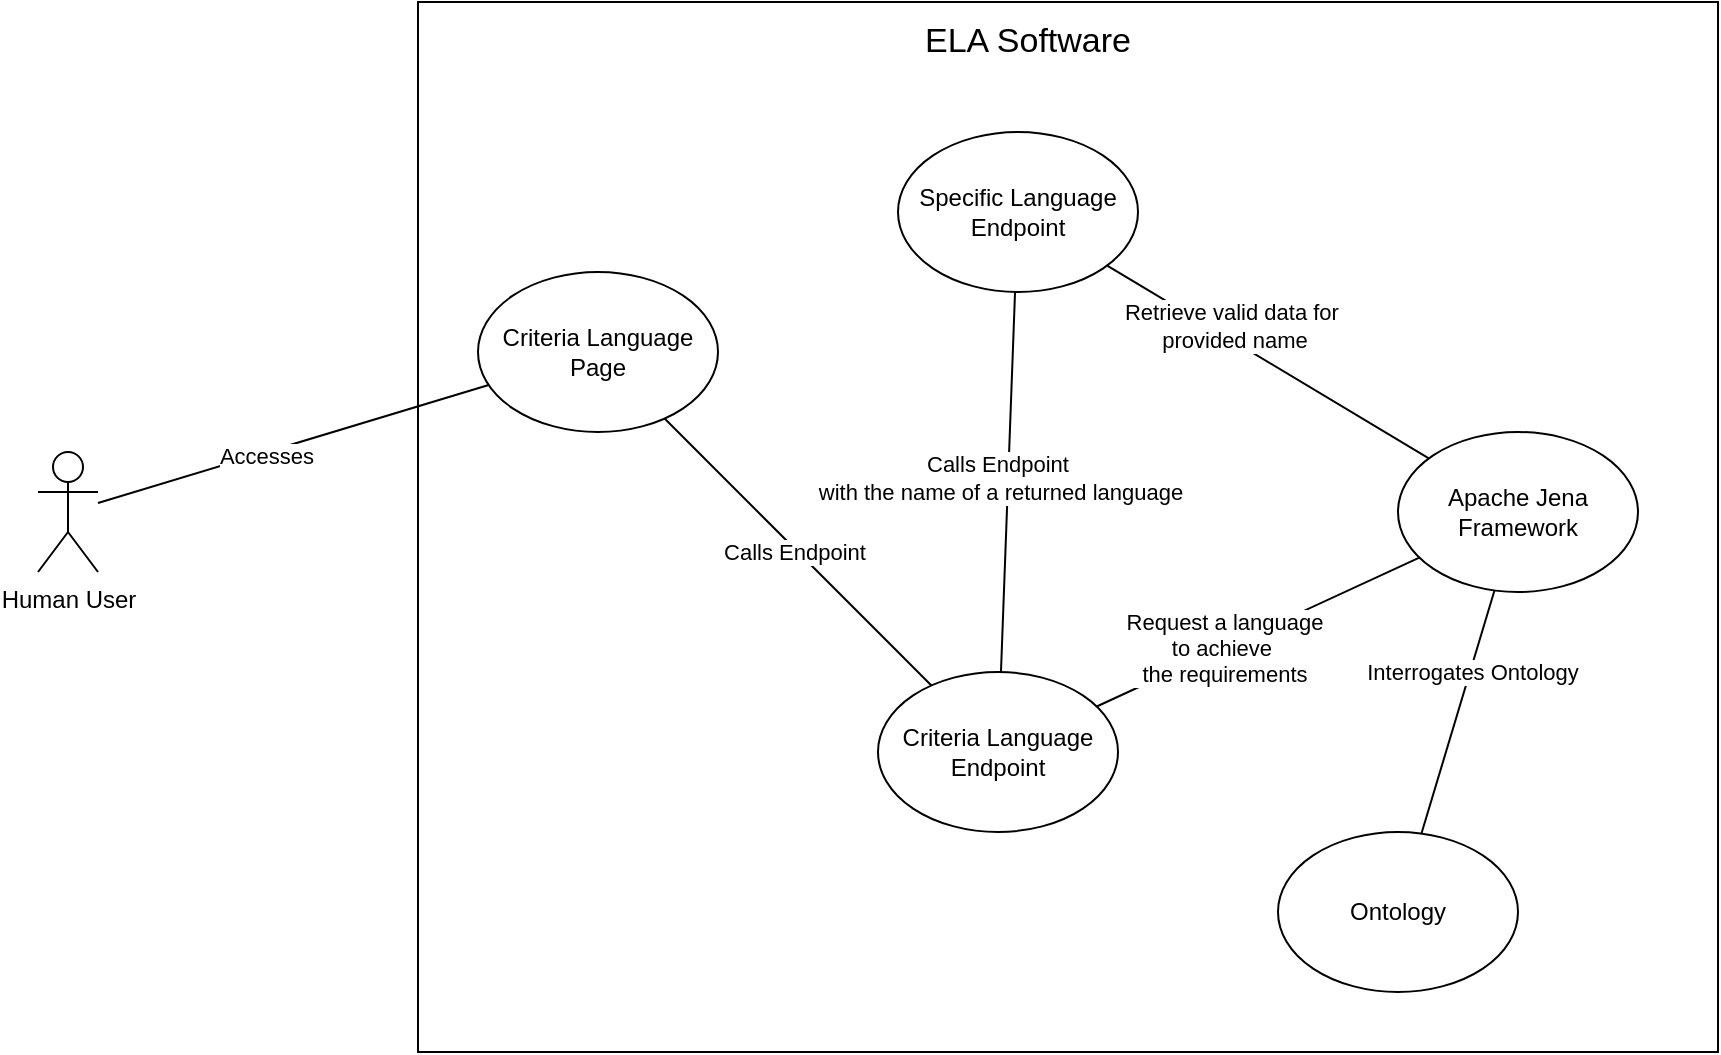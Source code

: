 <mxfile version="23.1.1" type="device">
  <diagram name="Page-1" id="zCSlbskoo3t1F2cEUr_5">
    <mxGraphModel dx="1259" dy="662" grid="1" gridSize="10" guides="1" tooltips="1" connect="1" arrows="1" fold="1" page="1" pageScale="1" pageWidth="850" pageHeight="1100" math="0" shadow="0">
      <root>
        <mxCell id="0" />
        <mxCell id="1" parent="0" />
        <mxCell id="owaRIu_LQMwWunl-9coE-1" value="Human User" style="shape=umlActor;verticalLabelPosition=bottom;verticalAlign=top;html=1;outlineConnect=0;" parent="1" vertex="1">
          <mxGeometry x="170" y="280" width="30" height="60" as="geometry" />
        </mxCell>
        <mxCell id="owaRIu_LQMwWunl-9coE-2" value="" style="rounded=0;whiteSpace=wrap;html=1;" parent="1" vertex="1">
          <mxGeometry x="360" y="55" width="650" height="525" as="geometry" />
        </mxCell>
        <mxCell id="owaRIu_LQMwWunl-9coE-4" value="Criteria Language Page" style="ellipse;whiteSpace=wrap;html=1;" parent="1" vertex="1">
          <mxGeometry x="390" y="190" width="120" height="80" as="geometry" />
        </mxCell>
        <mxCell id="owaRIu_LQMwWunl-9coE-7" value="" style="endArrow=none;html=1;rounded=0;" parent="1" source="owaRIu_LQMwWunl-9coE-1" target="owaRIu_LQMwWunl-9coE-4" edge="1">
          <mxGeometry width="50" height="50" relative="1" as="geometry">
            <mxPoint x="120" y="264" as="sourcePoint" />
            <mxPoint x="398" y="160" as="targetPoint" />
          </mxGeometry>
        </mxCell>
        <mxCell id="owaRIu_LQMwWunl-9coE-8" value="Accesses" style="edgeLabel;html=1;align=center;verticalAlign=middle;resizable=0;points=[];" parent="owaRIu_LQMwWunl-9coE-7" vertex="1" connectable="0">
          <mxGeometry x="-0.148" relative="1" as="geometry">
            <mxPoint y="1" as="offset" />
          </mxGeometry>
        </mxCell>
        <mxCell id="owaRIu_LQMwWunl-9coE-9" value="Specific Language Endpoint" style="ellipse;whiteSpace=wrap;html=1;" parent="1" vertex="1">
          <mxGeometry x="600" y="120" width="120" height="80" as="geometry" />
        </mxCell>
        <mxCell id="owaRIu_LQMwWunl-9coE-10" value="Criteria Language Endpoint" style="ellipse;whiteSpace=wrap;html=1;" parent="1" vertex="1">
          <mxGeometry x="590" y="390" width="120" height="80" as="geometry" />
        </mxCell>
        <mxCell id="owaRIu_LQMwWunl-9coE-11" value="Apache Jena Framework" style="ellipse;whiteSpace=wrap;html=1;" parent="1" vertex="1">
          <mxGeometry x="850" y="270" width="120" height="80" as="geometry" />
        </mxCell>
        <mxCell id="owaRIu_LQMwWunl-9coE-13" value="" style="endArrow=none;html=1;rounded=0;" parent="1" source="owaRIu_LQMwWunl-9coE-10" target="owaRIu_LQMwWunl-9coE-11" edge="1">
          <mxGeometry width="50" height="50" relative="1" as="geometry">
            <mxPoint x="130" y="490" as="sourcePoint" />
            <mxPoint x="180" y="440" as="targetPoint" />
          </mxGeometry>
        </mxCell>
        <mxCell id="owaRIu_LQMwWunl-9coE-27" value="Request a language&lt;br&gt;to achieve&amp;nbsp;&lt;br&gt;the requirements" style="edgeLabel;html=1;align=center;verticalAlign=middle;resizable=0;points=[];" parent="owaRIu_LQMwWunl-9coE-13" vertex="1" connectable="0">
          <mxGeometry x="-0.216" relative="1" as="geometry">
            <mxPoint as="offset" />
          </mxGeometry>
        </mxCell>
        <mxCell id="owaRIu_LQMwWunl-9coE-15" value="" style="endArrow=none;html=1;rounded=0;" parent="1" source="owaRIu_LQMwWunl-9coE-10" target="owaRIu_LQMwWunl-9coE-4" edge="1">
          <mxGeometry width="50" height="50" relative="1" as="geometry">
            <mxPoint x="150" y="510" as="sourcePoint" />
            <mxPoint x="200" y="460" as="targetPoint" />
          </mxGeometry>
        </mxCell>
        <mxCell id="owaRIu_LQMwWunl-9coE-18" value="Calls Endpoint" style="edgeLabel;html=1;align=center;verticalAlign=middle;resizable=0;points=[];" parent="owaRIu_LQMwWunl-9coE-15" vertex="1" connectable="0">
          <mxGeometry x="0.015" y="1" relative="1" as="geometry">
            <mxPoint as="offset" />
          </mxGeometry>
        </mxCell>
        <mxCell id="owaRIu_LQMwWunl-9coE-19" value="" style="endArrow=none;html=1;rounded=0;" parent="1" source="owaRIu_LQMwWunl-9coE-24" target="owaRIu_LQMwWunl-9coE-11" edge="1">
          <mxGeometry width="50" height="50" relative="1" as="geometry">
            <mxPoint x="150" y="510" as="sourcePoint" />
            <mxPoint x="200" y="460" as="targetPoint" />
          </mxGeometry>
        </mxCell>
        <mxCell id="owaRIu_LQMwWunl-9coE-26" value="Interrogates Ontology" style="edgeLabel;html=1;align=center;verticalAlign=middle;resizable=0;points=[];" parent="owaRIu_LQMwWunl-9coE-19" vertex="1" connectable="0">
          <mxGeometry x="0.338" y="-1" relative="1" as="geometry">
            <mxPoint as="offset" />
          </mxGeometry>
        </mxCell>
        <mxCell id="owaRIu_LQMwWunl-9coE-20" value="" style="endArrow=none;html=1;rounded=0;" parent="1" source="owaRIu_LQMwWunl-9coE-10" target="owaRIu_LQMwWunl-9coE-9" edge="1">
          <mxGeometry width="50" height="50" relative="1" as="geometry">
            <mxPoint x="160" y="520" as="sourcePoint" />
            <mxPoint x="210" y="470" as="targetPoint" />
          </mxGeometry>
        </mxCell>
        <mxCell id="owaRIu_LQMwWunl-9coE-23" value="Calls Endpoint&amp;nbsp;&lt;br&gt;with the name of a returned language" style="edgeLabel;html=1;align=center;verticalAlign=middle;resizable=0;points=[];" parent="owaRIu_LQMwWunl-9coE-20" vertex="1" connectable="0">
          <mxGeometry x="0.02" y="4" relative="1" as="geometry">
            <mxPoint as="offset" />
          </mxGeometry>
        </mxCell>
        <mxCell id="owaRIu_LQMwWunl-9coE-21" value="" style="endArrow=none;html=1;rounded=0;" parent="1" source="owaRIu_LQMwWunl-9coE-11" target="owaRIu_LQMwWunl-9coE-9" edge="1">
          <mxGeometry width="50" height="50" relative="1" as="geometry">
            <mxPoint x="170" y="530" as="sourcePoint" />
            <mxPoint x="220" y="480" as="targetPoint" />
          </mxGeometry>
        </mxCell>
        <mxCell id="owaRIu_LQMwWunl-9coE-22" value="Retrieve valid data for&amp;nbsp;&lt;br&gt;provided name" style="edgeLabel;html=1;align=center;verticalAlign=middle;resizable=0;points=[];" parent="owaRIu_LQMwWunl-9coE-21" vertex="1" connectable="0">
          <mxGeometry x="0.373" y="-1" relative="1" as="geometry">
            <mxPoint x="12" as="offset" />
          </mxGeometry>
        </mxCell>
        <mxCell id="owaRIu_LQMwWunl-9coE-24" value="Ontology" style="ellipse;whiteSpace=wrap;html=1;" parent="1" vertex="1">
          <mxGeometry x="790" y="470" width="120" height="80" as="geometry" />
        </mxCell>
        <mxCell id="owaRIu_LQMwWunl-9coE-25" value="&lt;font style=&quot;font-size: 17px;&quot;&gt;ELA Software&lt;/font&gt;" style="text;html=1;strokeColor=none;fillColor=none;align=center;verticalAlign=middle;whiteSpace=wrap;rounded=0;" parent="1" vertex="1">
          <mxGeometry x="610" y="60" width="110" height="30" as="geometry" />
        </mxCell>
      </root>
    </mxGraphModel>
  </diagram>
</mxfile>

